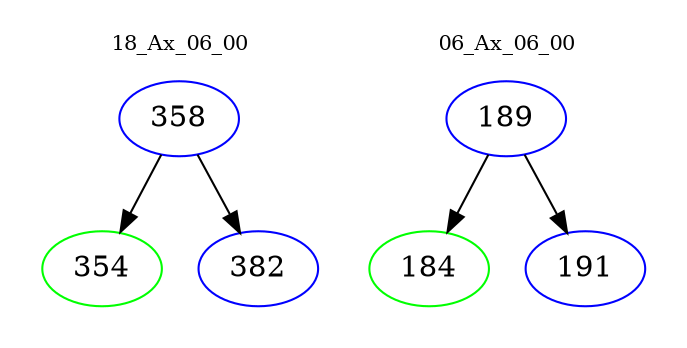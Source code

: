 digraph{
subgraph cluster_0 {
color = white
label = "18_Ax_06_00";
fontsize=10;
T0_358 [label="358", color="blue"]
T0_358 -> T0_354 [color="black"]
T0_354 [label="354", color="green"]
T0_358 -> T0_382 [color="black"]
T0_382 [label="382", color="blue"]
}
subgraph cluster_1 {
color = white
label = "06_Ax_06_00";
fontsize=10;
T1_189 [label="189", color="blue"]
T1_189 -> T1_184 [color="black"]
T1_184 [label="184", color="green"]
T1_189 -> T1_191 [color="black"]
T1_191 [label="191", color="blue"]
}
}

